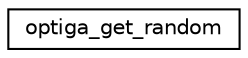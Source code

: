 digraph "Graphical Class Hierarchy"
{
 // LATEX_PDF_SIZE
  edge [fontname="Helvetica",fontsize="10",labelfontname="Helvetica",labelfontsize="10"];
  node [fontname="Helvetica",fontsize="10",shape=record];
  rankdir="LR";
  Node0 [label="optiga_get_random",height=0.2,width=0.4,color="black", fillcolor="white", style="filled",URL="$d9/d89/structoptiga__get__random.html",tooltip="Specifies the data structure of random generation."];
}
